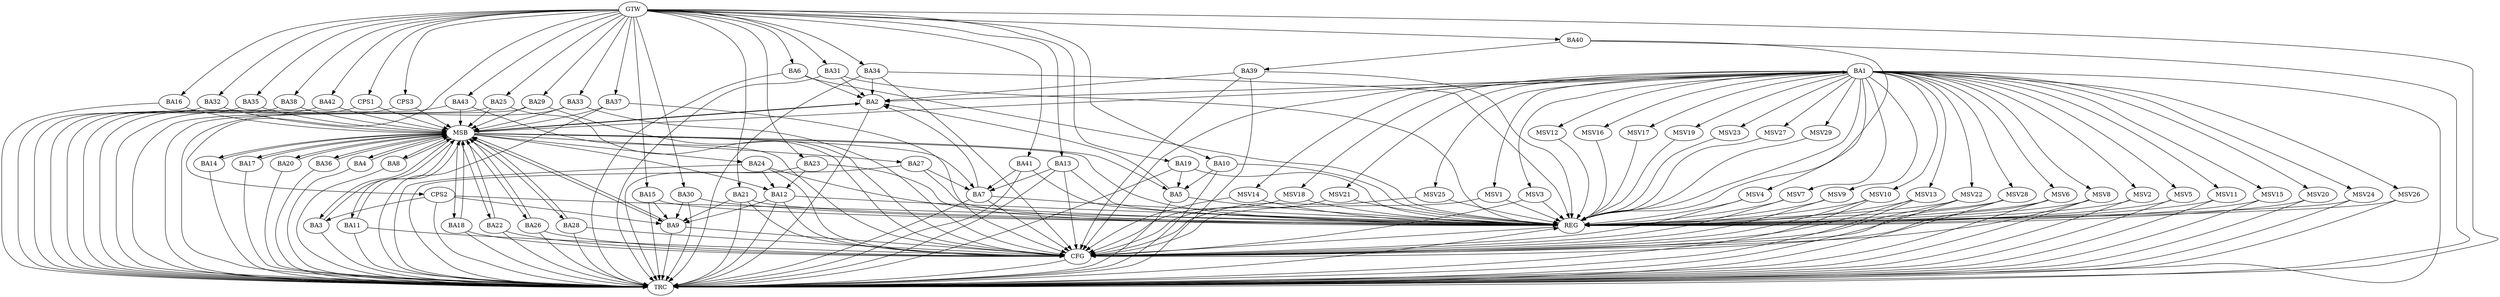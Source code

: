 strict digraph G {
  BA1 [ label="BA1" ];
  BA2 [ label="BA2" ];
  BA3 [ label="BA3" ];
  BA4 [ label="BA4" ];
  BA5 [ label="BA5" ];
  BA6 [ label="BA6" ];
  BA7 [ label="BA7" ];
  BA8 [ label="BA8" ];
  BA9 [ label="BA9" ];
  BA10 [ label="BA10" ];
  BA11 [ label="BA11" ];
  BA12 [ label="BA12" ];
  BA13 [ label="BA13" ];
  BA14 [ label="BA14" ];
  BA15 [ label="BA15" ];
  BA16 [ label="BA16" ];
  BA17 [ label="BA17" ];
  BA18 [ label="BA18" ];
  BA19 [ label="BA19" ];
  BA20 [ label="BA20" ];
  BA21 [ label="BA21" ];
  BA22 [ label="BA22" ];
  BA23 [ label="BA23" ];
  BA24 [ label="BA24" ];
  BA25 [ label="BA25" ];
  BA26 [ label="BA26" ];
  BA27 [ label="BA27" ];
  BA28 [ label="BA28" ];
  BA29 [ label="BA29" ];
  BA30 [ label="BA30" ];
  BA31 [ label="BA31" ];
  BA32 [ label="BA32" ];
  BA33 [ label="BA33" ];
  BA34 [ label="BA34" ];
  BA35 [ label="BA35" ];
  BA36 [ label="BA36" ];
  BA37 [ label="BA37" ];
  BA38 [ label="BA38" ];
  BA39 [ label="BA39" ];
  BA40 [ label="BA40" ];
  BA41 [ label="BA41" ];
  BA42 [ label="BA42" ];
  BA43 [ label="BA43" ];
  CPS1 [ label="CPS1" ];
  CPS2 [ label="CPS2" ];
  CPS3 [ label="CPS3" ];
  GTW [ label="GTW" ];
  REG [ label="REG" ];
  MSB [ label="MSB" ];
  CFG [ label="CFG" ];
  TRC [ label="TRC" ];
  MSV1 [ label="MSV1" ];
  MSV2 [ label="MSV2" ];
  MSV3 [ label="MSV3" ];
  MSV4 [ label="MSV4" ];
  MSV5 [ label="MSV5" ];
  MSV6 [ label="MSV6" ];
  MSV7 [ label="MSV7" ];
  MSV8 [ label="MSV8" ];
  MSV9 [ label="MSV9" ];
  MSV10 [ label="MSV10" ];
  MSV11 [ label="MSV11" ];
  MSV12 [ label="MSV12" ];
  MSV13 [ label="MSV13" ];
  MSV14 [ label="MSV14" ];
  MSV15 [ label="MSV15" ];
  MSV16 [ label="MSV16" ];
  MSV17 [ label="MSV17" ];
  MSV18 [ label="MSV18" ];
  MSV19 [ label="MSV19" ];
  MSV20 [ label="MSV20" ];
  MSV21 [ label="MSV21" ];
  MSV22 [ label="MSV22" ];
  MSV23 [ label="MSV23" ];
  MSV24 [ label="MSV24" ];
  MSV25 [ label="MSV25" ];
  MSV26 [ label="MSV26" ];
  MSV27 [ label="MSV27" ];
  MSV28 [ label="MSV28" ];
  MSV29 [ label="MSV29" ];
  BA1 -> BA2;
  BA5 -> BA2;
  BA6 -> BA2;
  BA7 -> BA2;
  BA10 -> BA5;
  BA12 -> BA9;
  BA13 -> BA7;
  BA15 -> BA9;
  BA19 -> BA5;
  BA21 -> BA9;
  BA23 -> BA12;
  BA24 -> BA12;
  BA27 -> BA7;
  BA30 -> BA9;
  BA31 -> BA2;
  BA34 -> BA2;
  BA39 -> BA2;
  BA40 -> BA39;
  BA41 -> BA7;
  CPS2 -> BA3;
  CPS2 -> BA9;
  GTW -> BA6;
  GTW -> BA10;
  GTW -> BA13;
  GTW -> BA15;
  GTW -> BA16;
  GTW -> BA19;
  GTW -> BA21;
  GTW -> BA23;
  GTW -> BA25;
  GTW -> BA29;
  GTW -> BA30;
  GTW -> BA31;
  GTW -> BA32;
  GTW -> BA33;
  GTW -> BA34;
  GTW -> BA35;
  GTW -> BA37;
  GTW -> BA38;
  GTW -> BA40;
  GTW -> BA41;
  GTW -> BA42;
  GTW -> BA43;
  GTW -> CPS1;
  GTW -> CPS2;
  GTW -> CPS3;
  BA1 -> REG;
  BA5 -> REG;
  BA6 -> REG;
  BA7 -> REG;
  BA10 -> REG;
  BA12 -> REG;
  BA13 -> REG;
  BA15 -> REG;
  BA19 -> REG;
  BA21 -> REG;
  BA23 -> REG;
  BA24 -> REG;
  BA27 -> REG;
  BA30 -> REG;
  BA31 -> REG;
  BA34 -> REG;
  BA39 -> REG;
  BA40 -> REG;
  BA41 -> REG;
  CPS2 -> REG;
  BA2 -> MSB;
  MSB -> BA1;
  MSB -> REG;
  BA3 -> MSB;
  MSB -> BA2;
  BA4 -> MSB;
  MSB -> BA3;
  BA8 -> MSB;
  BA9 -> MSB;
  BA11 -> MSB;
  MSB -> BA5;
  BA14 -> MSB;
  BA16 -> MSB;
  BA17 -> MSB;
  MSB -> BA9;
  BA18 -> MSB;
  MSB -> BA17;
  BA20 -> MSB;
  MSB -> BA14;
  BA22 -> MSB;
  BA25 -> MSB;
  MSB -> BA22;
  BA26 -> MSB;
  MSB -> BA7;
  BA28 -> MSB;
  MSB -> BA12;
  BA29 -> MSB;
  MSB -> BA27;
  BA32 -> MSB;
  MSB -> BA24;
  BA33 -> MSB;
  BA35 -> MSB;
  BA36 -> MSB;
  BA37 -> MSB;
  MSB -> BA11;
  BA38 -> MSB;
  MSB -> BA26;
  BA42 -> MSB;
  BA43 -> MSB;
  MSB -> BA8;
  CPS1 -> MSB;
  MSB -> BA36;
  MSB -> BA4;
  CPS3 -> MSB;
  MSB -> BA20;
  MSB -> BA18;
  MSB -> BA28;
  BA18 -> CFG;
  BA24 -> CFG;
  BA33 -> CFG;
  BA25 -> CFG;
  BA39 -> CFG;
  BA9 -> CFG;
  BA13 -> CFG;
  BA43 -> CFG;
  BA26 -> CFG;
  BA7 -> CFG;
  BA12 -> CFG;
  BA1 -> CFG;
  BA11 -> CFG;
  BA28 -> CFG;
  BA29 -> CFG;
  BA34 -> CFG;
  BA22 -> CFG;
  BA21 -> CFG;
  BA37 -> CFG;
  REG -> CFG;
  BA1 -> TRC;
  BA2 -> TRC;
  BA3 -> TRC;
  BA4 -> TRC;
  BA5 -> TRC;
  BA6 -> TRC;
  BA7 -> TRC;
  BA8 -> TRC;
  BA9 -> TRC;
  BA10 -> TRC;
  BA11 -> TRC;
  BA12 -> TRC;
  BA13 -> TRC;
  BA14 -> TRC;
  BA15 -> TRC;
  BA16 -> TRC;
  BA17 -> TRC;
  BA18 -> TRC;
  BA19 -> TRC;
  BA20 -> TRC;
  BA21 -> TRC;
  BA22 -> TRC;
  BA23 -> TRC;
  BA24 -> TRC;
  BA25 -> TRC;
  BA26 -> TRC;
  BA27 -> TRC;
  BA28 -> TRC;
  BA29 -> TRC;
  BA30 -> TRC;
  BA31 -> TRC;
  BA32 -> TRC;
  BA33 -> TRC;
  BA34 -> TRC;
  BA35 -> TRC;
  BA36 -> TRC;
  BA37 -> TRC;
  BA38 -> TRC;
  BA39 -> TRC;
  BA40 -> TRC;
  BA41 -> TRC;
  BA42 -> TRC;
  BA43 -> TRC;
  CPS1 -> TRC;
  CPS2 -> TRC;
  CPS3 -> TRC;
  GTW -> TRC;
  CFG -> TRC;
  TRC -> REG;
  BA1 -> MSV1;
  BA1 -> MSV2;
  BA1 -> MSV3;
  BA1 -> MSV4;
  BA1 -> MSV5;
  BA1 -> MSV6;
  MSV1 -> REG;
  MSV1 -> CFG;
  MSV2 -> REG;
  MSV2 -> TRC;
  MSV3 -> REG;
  MSV3 -> CFG;
  MSV4 -> REG;
  MSV4 -> CFG;
  MSV5 -> REG;
  MSV5 -> TRC;
  MSV6 -> REG;
  MSV6 -> TRC;
  MSV6 -> CFG;
  BA1 -> MSV7;
  MSV7 -> REG;
  MSV7 -> CFG;
  BA1 -> MSV8;
  BA1 -> MSV9;
  MSV8 -> REG;
  MSV8 -> TRC;
  MSV8 -> CFG;
  MSV9 -> REG;
  MSV9 -> CFG;
  BA1 -> MSV10;
  BA1 -> MSV11;
  MSV10 -> REG;
  MSV10 -> TRC;
  MSV10 -> CFG;
  MSV11 -> REG;
  MSV11 -> TRC;
  BA1 -> MSV12;
  BA1 -> MSV13;
  MSV12 -> REG;
  MSV13 -> REG;
  MSV13 -> TRC;
  MSV13 -> CFG;
  BA1 -> MSV14;
  MSV14 -> REG;
  MSV14 -> CFG;
  BA1 -> MSV15;
  MSV15 -> REG;
  MSV15 -> TRC;
  BA1 -> MSV16;
  BA1 -> MSV17;
  MSV16 -> REG;
  MSV17 -> REG;
  BA1 -> MSV18;
  BA1 -> MSV19;
  BA1 -> MSV20;
  MSV18 -> REG;
  MSV18 -> CFG;
  MSV19 -> REG;
  MSV20 -> REG;
  MSV20 -> TRC;
  BA1 -> MSV21;
  BA1 -> MSV22;
  MSV21 -> REG;
  MSV21 -> CFG;
  MSV22 -> REG;
  MSV22 -> TRC;
  MSV22 -> CFG;
  BA1 -> MSV23;
  MSV23 -> REG;
  BA1 -> MSV24;
  BA1 -> MSV25;
  BA1 -> MSV26;
  MSV24 -> REG;
  MSV24 -> TRC;
  MSV25 -> REG;
  MSV25 -> CFG;
  MSV26 -> REG;
  MSV26 -> TRC;
  BA1 -> MSV27;
  BA1 -> MSV28;
  BA1 -> MSV29;
  MSV27 -> REG;
  MSV28 -> REG;
  MSV28 -> TRC;
  MSV28 -> CFG;
  MSV29 -> REG;
}
